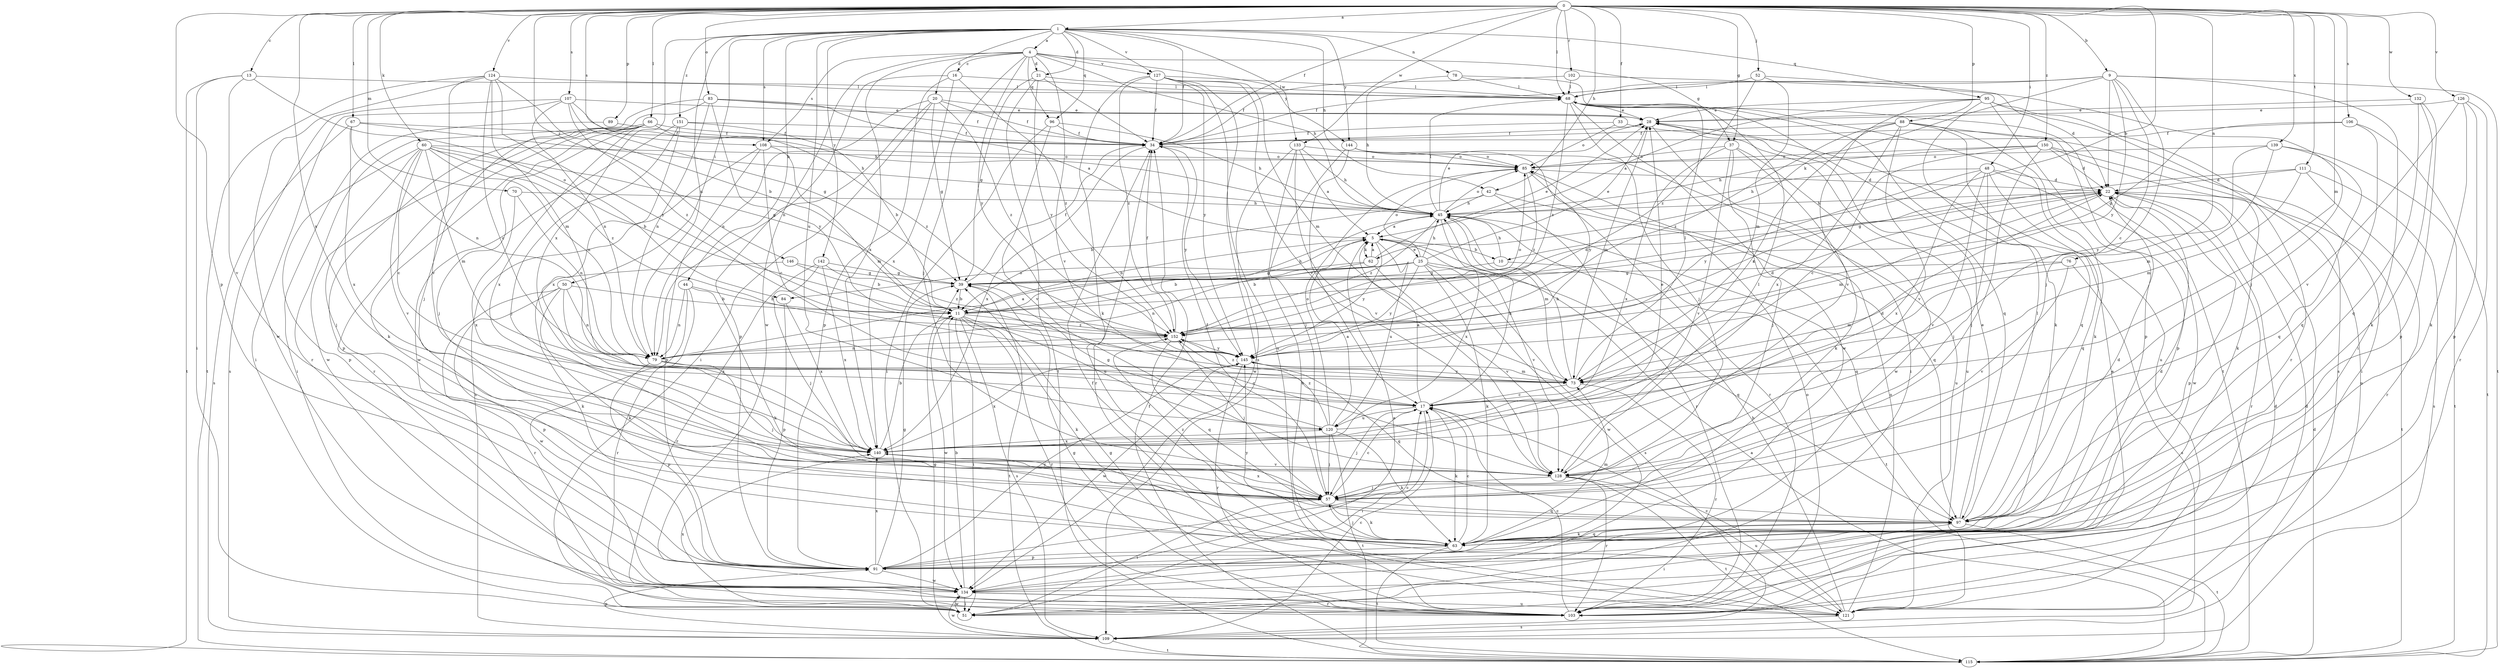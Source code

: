 strict digraph  {
0;
1;
4;
5;
9;
10;
11;
13;
16;
17;
20;
21;
22;
25;
28;
33;
34;
37;
39;
42;
44;
45;
48;
50;
51;
52;
57;
60;
62;
63;
66;
67;
68;
70;
73;
76;
78;
79;
83;
84;
85;
88;
89;
91;
95;
96;
97;
102;
103;
106;
107;
108;
109;
111;
115;
120;
121;
124;
126;
127;
128;
132;
133;
134;
139;
140;
142;
144;
145;
146;
150;
151;
152;
0 -> 1  [label=a];
0 -> 9  [label=b];
0 -> 10  [label=b];
0 -> 13  [label=c];
0 -> 33  [label=f];
0 -> 34  [label=f];
0 -> 37  [label=g];
0 -> 42  [label=h];
0 -> 48  [label=i];
0 -> 52  [label=j];
0 -> 60  [label=k];
0 -> 66  [label=l];
0 -> 67  [label=l];
0 -> 68  [label=l];
0 -> 70  [label=m];
0 -> 73  [label=m];
0 -> 76  [label=n];
0 -> 83  [label=o];
0 -> 88  [label=p];
0 -> 89  [label=p];
0 -> 91  [label=p];
0 -> 102  [label=r];
0 -> 106  [label=s];
0 -> 107  [label=s];
0 -> 108  [label=s];
0 -> 111  [label=t];
0 -> 124  [label=v];
0 -> 126  [label=v];
0 -> 132  [label=w];
0 -> 133  [label=w];
0 -> 139  [label=x];
0 -> 140  [label=x];
0 -> 146  [label=z];
0 -> 150  [label=z];
1 -> 4  [label=a];
1 -> 20  [label=d];
1 -> 21  [label=d];
1 -> 34  [label=f];
1 -> 42  [label=h];
1 -> 44  [label=h];
1 -> 50  [label=i];
1 -> 78  [label=n];
1 -> 79  [label=n];
1 -> 95  [label=q];
1 -> 96  [label=q];
1 -> 108  [label=s];
1 -> 120  [label=u];
1 -> 127  [label=v];
1 -> 133  [label=w];
1 -> 140  [label=x];
1 -> 142  [label=y];
1 -> 144  [label=y];
1 -> 151  [label=z];
4 -> 16  [label=c];
4 -> 21  [label=d];
4 -> 37  [label=g];
4 -> 45  [label=h];
4 -> 57  [label=j];
4 -> 96  [label=q];
4 -> 108  [label=s];
4 -> 127  [label=v];
4 -> 128  [label=v];
4 -> 134  [label=w];
4 -> 140  [label=x];
4 -> 144  [label=y];
4 -> 145  [label=y];
5 -> 10  [label=b];
5 -> 11  [label=b];
5 -> 25  [label=e];
5 -> 62  [label=k];
5 -> 120  [label=u];
5 -> 128  [label=v];
5 -> 145  [label=y];
9 -> 17  [label=c];
9 -> 22  [label=d];
9 -> 34  [label=f];
9 -> 51  [label=i];
9 -> 57  [label=j];
9 -> 62  [label=k];
9 -> 68  [label=l];
9 -> 115  [label=t];
9 -> 145  [label=y];
10 -> 39  [label=g];
10 -> 45  [label=h];
10 -> 115  [label=t];
11 -> 22  [label=d];
11 -> 45  [label=h];
11 -> 51  [label=i];
11 -> 63  [label=k];
11 -> 103  [label=r];
11 -> 109  [label=s];
11 -> 120  [label=u];
11 -> 134  [label=w];
11 -> 152  [label=z];
13 -> 51  [label=i];
13 -> 68  [label=l];
13 -> 84  [label=o];
13 -> 115  [label=t];
13 -> 128  [label=v];
16 -> 68  [label=l];
16 -> 79  [label=n];
16 -> 91  [label=p];
16 -> 140  [label=x];
16 -> 152  [label=z];
17 -> 5  [label=a];
17 -> 45  [label=h];
17 -> 51  [label=i];
17 -> 57  [label=j];
17 -> 63  [label=k];
17 -> 120  [label=u];
20 -> 28  [label=e];
20 -> 34  [label=f];
20 -> 39  [label=g];
20 -> 51  [label=i];
20 -> 79  [label=n];
20 -> 91  [label=p];
20 -> 152  [label=z];
21 -> 34  [label=f];
21 -> 39  [label=g];
21 -> 68  [label=l];
21 -> 115  [label=t];
21 -> 145  [label=y];
22 -> 45  [label=h];
22 -> 73  [label=m];
22 -> 91  [label=p];
22 -> 103  [label=r];
22 -> 115  [label=t];
22 -> 152  [label=z];
25 -> 11  [label=b];
25 -> 28  [label=e];
25 -> 39  [label=g];
25 -> 45  [label=h];
25 -> 63  [label=k];
25 -> 84  [label=o];
25 -> 85  [label=o];
25 -> 97  [label=q];
25 -> 109  [label=s];
25 -> 134  [label=w];
25 -> 145  [label=y];
28 -> 34  [label=f];
28 -> 51  [label=i];
28 -> 73  [label=m];
28 -> 121  [label=u];
33 -> 34  [label=f];
33 -> 51  [label=i];
33 -> 85  [label=o];
34 -> 85  [label=o];
34 -> 103  [label=r];
34 -> 140  [label=x];
34 -> 145  [label=y];
37 -> 57  [label=j];
37 -> 63  [label=k];
37 -> 85  [label=o];
37 -> 128  [label=v];
37 -> 134  [label=w];
37 -> 140  [label=x];
39 -> 11  [label=b];
39 -> 34  [label=f];
39 -> 115  [label=t];
42 -> 11  [label=b];
42 -> 45  [label=h];
42 -> 97  [label=q];
42 -> 103  [label=r];
44 -> 11  [label=b];
44 -> 63  [label=k];
44 -> 79  [label=n];
44 -> 103  [label=r];
44 -> 134  [label=w];
45 -> 5  [label=a];
45 -> 28  [label=e];
45 -> 68  [label=l];
45 -> 73  [label=m];
45 -> 85  [label=o];
45 -> 97  [label=q];
45 -> 140  [label=x];
45 -> 152  [label=z];
48 -> 22  [label=d];
48 -> 45  [label=h];
48 -> 57  [label=j];
48 -> 97  [label=q];
48 -> 128  [label=v];
48 -> 134  [label=w];
48 -> 140  [label=x];
48 -> 145  [label=y];
50 -> 11  [label=b];
50 -> 63  [label=k];
50 -> 79  [label=n];
50 -> 91  [label=p];
50 -> 103  [label=r];
50 -> 140  [label=x];
51 -> 134  [label=w];
51 -> 140  [label=x];
52 -> 22  [label=d];
52 -> 68  [label=l];
52 -> 73  [label=m];
52 -> 152  [label=z];
57 -> 17  [label=c];
57 -> 34  [label=f];
57 -> 51  [label=i];
57 -> 63  [label=k];
57 -> 97  [label=q];
57 -> 140  [label=x];
60 -> 11  [label=b];
60 -> 17  [label=c];
60 -> 39  [label=g];
60 -> 57  [label=j];
60 -> 73  [label=m];
60 -> 79  [label=n];
60 -> 85  [label=o];
60 -> 91  [label=p];
60 -> 128  [label=v];
60 -> 152  [label=z];
62 -> 5  [label=a];
62 -> 11  [label=b];
62 -> 28  [label=e];
62 -> 79  [label=n];
62 -> 128  [label=v];
63 -> 17  [label=c];
63 -> 22  [label=d];
63 -> 57  [label=j];
63 -> 73  [label=m];
63 -> 91  [label=p];
63 -> 97  [label=q];
63 -> 115  [label=t];
63 -> 145  [label=y];
66 -> 34  [label=f];
66 -> 57  [label=j];
66 -> 63  [label=k];
66 -> 91  [label=p];
66 -> 103  [label=r];
66 -> 134  [label=w];
66 -> 140  [label=x];
66 -> 152  [label=z];
67 -> 34  [label=f];
67 -> 45  [label=h];
67 -> 79  [label=n];
67 -> 109  [label=s];
67 -> 140  [label=x];
68 -> 28  [label=e];
68 -> 57  [label=j];
68 -> 97  [label=q];
68 -> 121  [label=u];
68 -> 134  [label=w];
68 -> 152  [label=z];
70 -> 45  [label=h];
70 -> 79  [label=n];
70 -> 140  [label=x];
73 -> 17  [label=c];
73 -> 45  [label=h];
73 -> 68  [label=l];
73 -> 103  [label=r];
73 -> 145  [label=y];
73 -> 152  [label=z];
76 -> 39  [label=g];
76 -> 73  [label=m];
76 -> 109  [label=s];
76 -> 128  [label=v];
78 -> 45  [label=h];
78 -> 68  [label=l];
78 -> 115  [label=t];
79 -> 5  [label=a];
79 -> 17  [label=c];
79 -> 22  [label=d];
79 -> 57  [label=j];
79 -> 91  [label=p];
83 -> 5  [label=a];
83 -> 28  [label=e];
83 -> 34  [label=f];
83 -> 57  [label=j];
83 -> 79  [label=n];
83 -> 103  [label=r];
83 -> 145  [label=y];
84 -> 91  [label=p];
84 -> 140  [label=x];
85 -> 22  [label=d];
85 -> 103  [label=r];
85 -> 152  [label=z];
88 -> 17  [label=c];
88 -> 34  [label=f];
88 -> 63  [label=k];
88 -> 91  [label=p];
88 -> 97  [label=q];
88 -> 128  [label=v];
88 -> 140  [label=x];
88 -> 152  [label=z];
89 -> 34  [label=f];
89 -> 51  [label=i];
91 -> 17  [label=c];
91 -> 39  [label=g];
91 -> 134  [label=w];
91 -> 140  [label=x];
91 -> 145  [label=y];
95 -> 5  [label=a];
95 -> 28  [label=e];
95 -> 63  [label=k];
95 -> 91  [label=p];
95 -> 103  [label=r];
95 -> 109  [label=s];
95 -> 128  [label=v];
96 -> 34  [label=f];
96 -> 45  [label=h];
96 -> 51  [label=i];
96 -> 128  [label=v];
97 -> 22  [label=d];
97 -> 28  [label=e];
97 -> 51  [label=i];
97 -> 63  [label=k];
97 -> 68  [label=l];
97 -> 115  [label=t];
97 -> 152  [label=z];
102 -> 34  [label=f];
102 -> 57  [label=j];
102 -> 68  [label=l];
103 -> 17  [label=c];
103 -> 22  [label=d];
103 -> 28  [label=e];
103 -> 39  [label=g];
103 -> 85  [label=o];
106 -> 34  [label=f];
106 -> 39  [label=g];
106 -> 97  [label=q];
106 -> 115  [label=t];
107 -> 28  [label=e];
107 -> 39  [label=g];
107 -> 45  [label=h];
107 -> 51  [label=i];
107 -> 79  [label=n];
107 -> 109  [label=s];
107 -> 152  [label=z];
108 -> 17  [label=c];
108 -> 73  [label=m];
108 -> 85  [label=o];
108 -> 91  [label=p];
108 -> 109  [label=s];
109 -> 17  [label=c];
109 -> 39  [label=g];
109 -> 91  [label=p];
109 -> 115  [label=t];
109 -> 134  [label=w];
111 -> 22  [label=d];
111 -> 39  [label=g];
111 -> 73  [label=m];
111 -> 103  [label=r];
111 -> 109  [label=s];
115 -> 5  [label=a];
115 -> 22  [label=d];
115 -> 34  [label=f];
120 -> 5  [label=a];
120 -> 22  [label=d];
120 -> 39  [label=g];
120 -> 57  [label=j];
120 -> 63  [label=k];
120 -> 85  [label=o];
120 -> 115  [label=t];
120 -> 140  [label=x];
120 -> 152  [label=z];
121 -> 17  [label=c];
121 -> 22  [label=d];
121 -> 34  [label=f];
121 -> 39  [label=g];
121 -> 45  [label=h];
121 -> 85  [label=o];
121 -> 109  [label=s];
124 -> 11  [label=b];
124 -> 17  [label=c];
124 -> 68  [label=l];
124 -> 73  [label=m];
124 -> 115  [label=t];
124 -> 128  [label=v];
124 -> 134  [label=w];
124 -> 145  [label=y];
126 -> 28  [label=e];
126 -> 63  [label=k];
126 -> 91  [label=p];
126 -> 103  [label=r];
126 -> 128  [label=v];
127 -> 34  [label=f];
127 -> 63  [label=k];
127 -> 68  [label=l];
127 -> 73  [label=m];
127 -> 109  [label=s];
127 -> 121  [label=u];
127 -> 128  [label=v];
127 -> 145  [label=y];
127 -> 152  [label=z];
128 -> 57  [label=j];
128 -> 68  [label=l];
128 -> 103  [label=r];
128 -> 115  [label=t];
128 -> 121  [label=u];
132 -> 28  [label=e];
132 -> 63  [label=k];
132 -> 91  [label=p];
132 -> 97  [label=q];
133 -> 5  [label=a];
133 -> 45  [label=h];
133 -> 85  [label=o];
133 -> 121  [label=u];
133 -> 128  [label=v];
133 -> 134  [label=w];
134 -> 5  [label=a];
134 -> 11  [label=b];
134 -> 51  [label=i];
134 -> 103  [label=r];
134 -> 121  [label=u];
139 -> 73  [label=m];
139 -> 85  [label=o];
139 -> 97  [label=q];
139 -> 115  [label=t];
139 -> 145  [label=y];
140 -> 11  [label=b];
140 -> 28  [label=e];
140 -> 128  [label=v];
142 -> 39  [label=g];
142 -> 57  [label=j];
142 -> 103  [label=r];
142 -> 140  [label=x];
142 -> 152  [label=z];
144 -> 17  [label=c];
144 -> 57  [label=j];
144 -> 85  [label=o];
144 -> 121  [label=u];
144 -> 145  [label=y];
145 -> 73  [label=m];
145 -> 97  [label=q];
145 -> 103  [label=r];
145 -> 134  [label=w];
145 -> 140  [label=x];
146 -> 11  [label=b];
146 -> 39  [label=g];
146 -> 63  [label=k];
150 -> 17  [label=c];
150 -> 22  [label=d];
150 -> 45  [label=h];
150 -> 57  [label=j];
150 -> 63  [label=k];
150 -> 85  [label=o];
150 -> 121  [label=u];
151 -> 11  [label=b];
151 -> 34  [label=f];
151 -> 57  [label=j];
151 -> 134  [label=w];
151 -> 140  [label=x];
152 -> 34  [label=f];
152 -> 57  [label=j];
152 -> 79  [label=n];
152 -> 85  [label=o];
152 -> 97  [label=q];
152 -> 145  [label=y];
}
